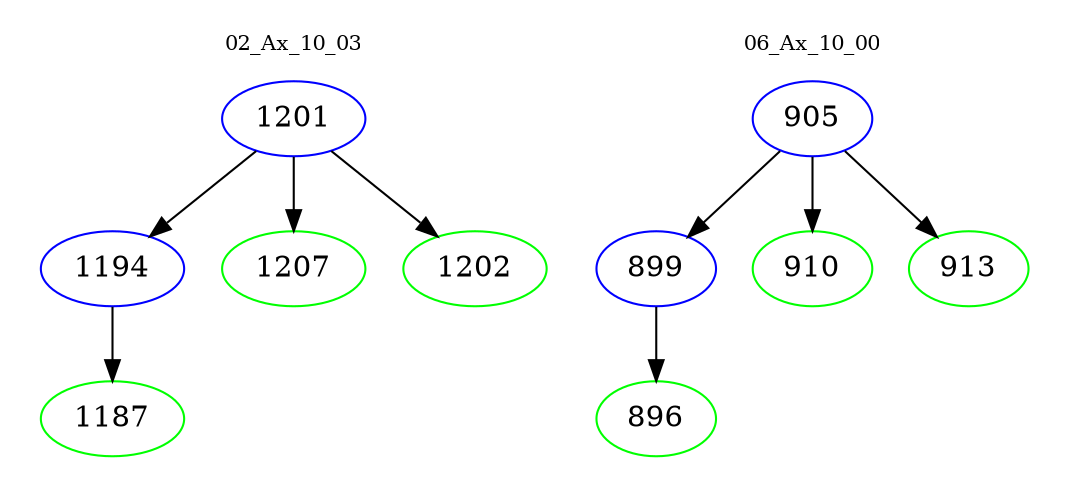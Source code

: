 digraph{
subgraph cluster_0 {
color = white
label = "02_Ax_10_03";
fontsize=10;
T0_1201 [label="1201", color="blue"]
T0_1201 -> T0_1194 [color="black"]
T0_1194 [label="1194", color="blue"]
T0_1194 -> T0_1187 [color="black"]
T0_1187 [label="1187", color="green"]
T0_1201 -> T0_1207 [color="black"]
T0_1207 [label="1207", color="green"]
T0_1201 -> T0_1202 [color="black"]
T0_1202 [label="1202", color="green"]
}
subgraph cluster_1 {
color = white
label = "06_Ax_10_00";
fontsize=10;
T1_905 [label="905", color="blue"]
T1_905 -> T1_899 [color="black"]
T1_899 [label="899", color="blue"]
T1_899 -> T1_896 [color="black"]
T1_896 [label="896", color="green"]
T1_905 -> T1_910 [color="black"]
T1_910 [label="910", color="green"]
T1_905 -> T1_913 [color="black"]
T1_913 [label="913", color="green"]
}
}
